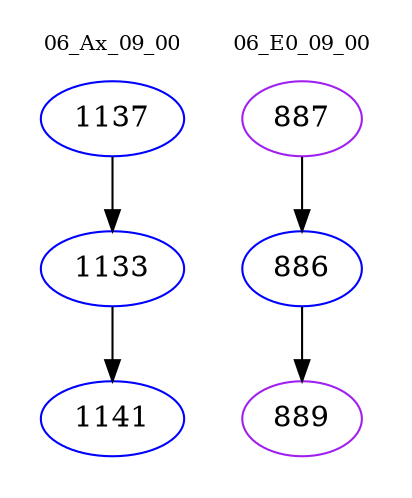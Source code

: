 digraph{
subgraph cluster_0 {
color = white
label = "06_Ax_09_00";
fontsize=10;
T0_1137 [label="1137", color="blue"]
T0_1137 -> T0_1133 [color="black"]
T0_1133 [label="1133", color="blue"]
T0_1133 -> T0_1141 [color="black"]
T0_1141 [label="1141", color="blue"]
}
subgraph cluster_1 {
color = white
label = "06_E0_09_00";
fontsize=10;
T1_887 [label="887", color="purple"]
T1_887 -> T1_886 [color="black"]
T1_886 [label="886", color="blue"]
T1_886 -> T1_889 [color="black"]
T1_889 [label="889", color="purple"]
}
}
